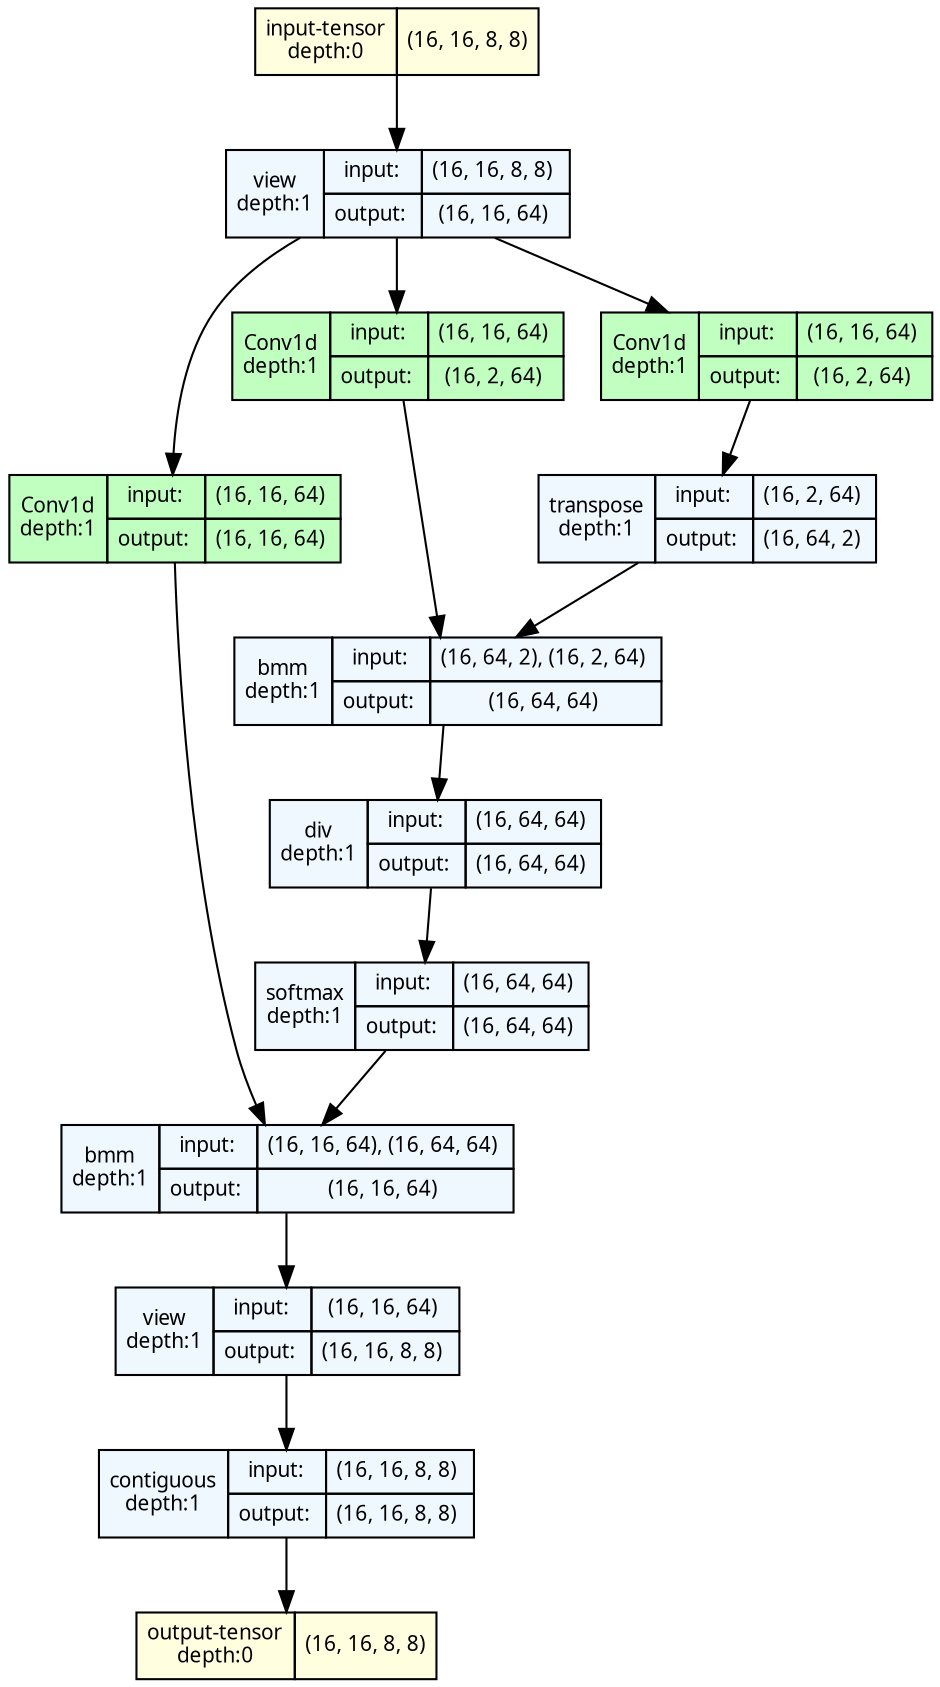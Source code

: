 strict digraph att {
	graph [ordering=in rankdir=TB size="12.0,12.0"]
	node [align=left fontname="Linux libertine" fontsize=10 height=0.2 margin=0 ranksep=0.1 shape=plaintext style=filled]
	edge [fontsize=10]
	0 [label=<
                    <TABLE BORDER="0" CELLBORDER="1"
                    CELLSPACING="0" CELLPADDING="4">
                        <TR><TD>input-tensor<BR/>depth:0</TD><TD>(16, 16, 8, 8)</TD></TR>
                    </TABLE>> fillcolor=lightyellow]
	1 [label=<
                    <TABLE BORDER="0" CELLBORDER="1"
                    CELLSPACING="0" CELLPADDING="4">
                    <TR>
                        <TD ROWSPAN="2">view<BR/>depth:1</TD>
                        <TD COLSPAN="2">input:</TD>
                        <TD COLSPAN="2">(16, 16, 8, 8) </TD>
                    </TR>
                    <TR>
                        <TD COLSPAN="2">output: </TD>
                        <TD COLSPAN="2">(16, 16, 64) </TD>
                    </TR>
                    </TABLE>> fillcolor=aliceblue]
	2 [label=<
                    <TABLE BORDER="0" CELLBORDER="1"
                    CELLSPACING="0" CELLPADDING="4">
                    <TR>
                        <TD ROWSPAN="2">Conv1d<BR/>depth:1</TD>
                        <TD COLSPAN="2">input:</TD>
                        <TD COLSPAN="2">(16, 16, 64) </TD>
                    </TR>
                    <TR>
                        <TD COLSPAN="2">output: </TD>
                        <TD COLSPAN="2">(16, 2, 64) </TD>
                    </TR>
                    </TABLE>> fillcolor=darkseagreen1]
	3 [label=<
                    <TABLE BORDER="0" CELLBORDER="1"
                    CELLSPACING="0" CELLPADDING="4">
                    <TR>
                        <TD ROWSPAN="2">Conv1d<BR/>depth:1</TD>
                        <TD COLSPAN="2">input:</TD>
                        <TD COLSPAN="2">(16, 16, 64) </TD>
                    </TR>
                    <TR>
                        <TD COLSPAN="2">output: </TD>
                        <TD COLSPAN="2">(16, 2, 64) </TD>
                    </TR>
                    </TABLE>> fillcolor=darkseagreen1]
	4 [label=<
                    <TABLE BORDER="0" CELLBORDER="1"
                    CELLSPACING="0" CELLPADDING="4">
                    <TR>
                        <TD ROWSPAN="2">Conv1d<BR/>depth:1</TD>
                        <TD COLSPAN="2">input:</TD>
                        <TD COLSPAN="2">(16, 16, 64) </TD>
                    </TR>
                    <TR>
                        <TD COLSPAN="2">output: </TD>
                        <TD COLSPAN="2">(16, 16, 64) </TD>
                    </TR>
                    </TABLE>> fillcolor=darkseagreen1]
	5 [label=<
                    <TABLE BORDER="0" CELLBORDER="1"
                    CELLSPACING="0" CELLPADDING="4">
                    <TR>
                        <TD ROWSPAN="2">transpose<BR/>depth:1</TD>
                        <TD COLSPAN="2">input:</TD>
                        <TD COLSPAN="2">(16, 2, 64) </TD>
                    </TR>
                    <TR>
                        <TD COLSPAN="2">output: </TD>
                        <TD COLSPAN="2">(16, 64, 2) </TD>
                    </TR>
                    </TABLE>> fillcolor=aliceblue]
	6 [label=<
                    <TABLE BORDER="0" CELLBORDER="1"
                    CELLSPACING="0" CELLPADDING="4">
                    <TR>
                        <TD ROWSPAN="2">bmm<BR/>depth:1</TD>
                        <TD COLSPAN="2">input:</TD>
                        <TD COLSPAN="2">(16, 64, 2), (16, 2, 64) </TD>
                    </TR>
                    <TR>
                        <TD COLSPAN="2">output: </TD>
                        <TD COLSPAN="2">(16, 64, 64) </TD>
                    </TR>
                    </TABLE>> fillcolor=aliceblue]
	7 [label=<
                    <TABLE BORDER="0" CELLBORDER="1"
                    CELLSPACING="0" CELLPADDING="4">
                    <TR>
                        <TD ROWSPAN="2">div<BR/>depth:1</TD>
                        <TD COLSPAN="2">input:</TD>
                        <TD COLSPAN="2">(16, 64, 64) </TD>
                    </TR>
                    <TR>
                        <TD COLSPAN="2">output: </TD>
                        <TD COLSPAN="2">(16, 64, 64) </TD>
                    </TR>
                    </TABLE>> fillcolor=aliceblue]
	8 [label=<
                    <TABLE BORDER="0" CELLBORDER="1"
                    CELLSPACING="0" CELLPADDING="4">
                    <TR>
                        <TD ROWSPAN="2">softmax<BR/>depth:1</TD>
                        <TD COLSPAN="2">input:</TD>
                        <TD COLSPAN="2">(16, 64, 64) </TD>
                    </TR>
                    <TR>
                        <TD COLSPAN="2">output: </TD>
                        <TD COLSPAN="2">(16, 64, 64) </TD>
                    </TR>
                    </TABLE>> fillcolor=aliceblue]
	9 [label=<
                    <TABLE BORDER="0" CELLBORDER="1"
                    CELLSPACING="0" CELLPADDING="4">
                    <TR>
                        <TD ROWSPAN="2">bmm<BR/>depth:1</TD>
                        <TD COLSPAN="2">input:</TD>
                        <TD COLSPAN="2">(16, 16, 64), (16, 64, 64) </TD>
                    </TR>
                    <TR>
                        <TD COLSPAN="2">output: </TD>
                        <TD COLSPAN="2">(16, 16, 64) </TD>
                    </TR>
                    </TABLE>> fillcolor=aliceblue]
	10 [label=<
                    <TABLE BORDER="0" CELLBORDER="1"
                    CELLSPACING="0" CELLPADDING="4">
                    <TR>
                        <TD ROWSPAN="2">view<BR/>depth:1</TD>
                        <TD COLSPAN="2">input:</TD>
                        <TD COLSPAN="2">(16, 16, 64) </TD>
                    </TR>
                    <TR>
                        <TD COLSPAN="2">output: </TD>
                        <TD COLSPAN="2">(16, 16, 8, 8) </TD>
                    </TR>
                    </TABLE>> fillcolor=aliceblue]
	11 [label=<
                    <TABLE BORDER="0" CELLBORDER="1"
                    CELLSPACING="0" CELLPADDING="4">
                    <TR>
                        <TD ROWSPAN="2">contiguous<BR/>depth:1</TD>
                        <TD COLSPAN="2">input:</TD>
                        <TD COLSPAN="2">(16, 16, 8, 8) </TD>
                    </TR>
                    <TR>
                        <TD COLSPAN="2">output: </TD>
                        <TD COLSPAN="2">(16, 16, 8, 8) </TD>
                    </TR>
                    </TABLE>> fillcolor=aliceblue]
	12 [label=<
                    <TABLE BORDER="0" CELLBORDER="1"
                    CELLSPACING="0" CELLPADDING="4">
                        <TR><TD>output-tensor<BR/>depth:0</TD><TD>(16, 16, 8, 8)</TD></TR>
                    </TABLE>> fillcolor=lightyellow]
	0 -> 1
	1 -> 2
	1 -> 3
	1 -> 4
	2 -> 5
	3 -> 6
	4 -> 9
	5 -> 6
	6 -> 7
	7 -> 8
	8 -> 9
	9 -> 10
	10 -> 11
	11 -> 12
}

